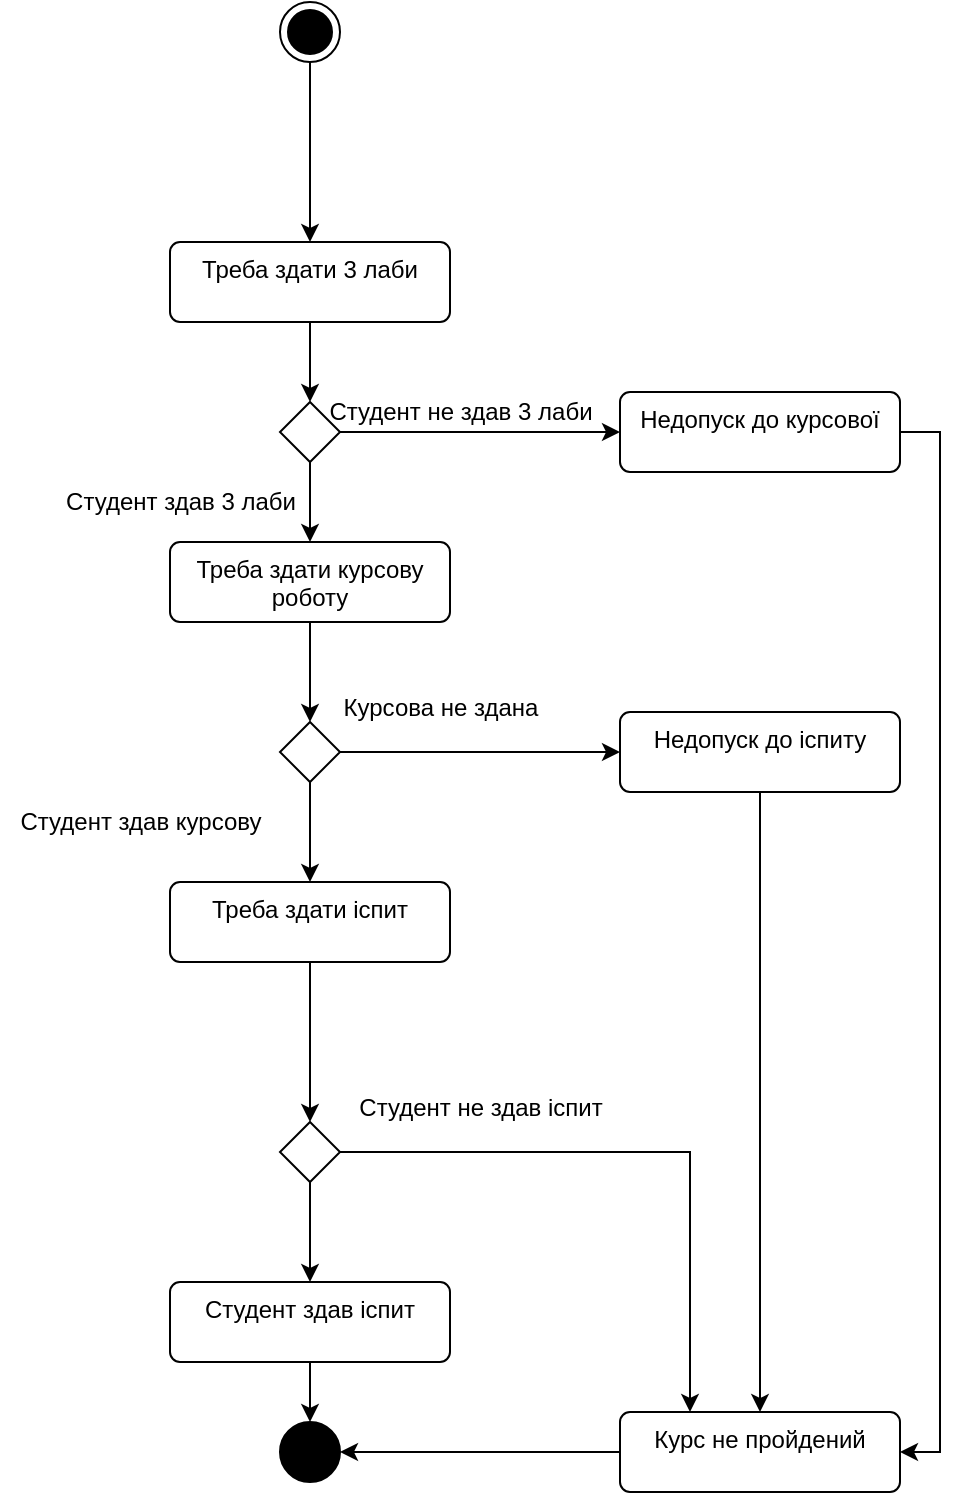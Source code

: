 <mxfile version="24.7.16">
  <diagram name="Page-1" id="n2VZodYZI8fAilJX40TP">
    <mxGraphModel dx="1213" dy="627" grid="1" gridSize="10" guides="1" tooltips="1" connect="1" arrows="1" fold="1" page="1" pageScale="1" pageWidth="850" pageHeight="1100" math="0" shadow="0">
      <root>
        <mxCell id="0" />
        <mxCell id="1" parent="0" />
        <mxCell id="KdwQoG4lKh0HO_5XegPW-9" style="edgeStyle=orthogonalEdgeStyle;rounded=0;orthogonalLoop=1;jettySize=auto;html=1;exitX=0.5;exitY=1;exitDx=0;exitDy=0;entryX=0.5;entryY=0;entryDx=0;entryDy=0;" edge="1" parent="1" source="KdwQoG4lKh0HO_5XegPW-4" target="KdwQoG4lKh0HO_5XegPW-6">
          <mxGeometry relative="1" as="geometry" />
        </mxCell>
        <mxCell id="KdwQoG4lKh0HO_5XegPW-4" value="" style="ellipse;html=1;shape=endState;fillColor=strokeColor;" vertex="1" parent="1">
          <mxGeometry x="350" y="30" width="30" height="30" as="geometry" />
        </mxCell>
        <mxCell id="KdwQoG4lKh0HO_5XegPW-5" value="" style="ellipse;fillColor=strokeColor;html=1;" vertex="1" parent="1">
          <mxGeometry x="350" y="740" width="30" height="30" as="geometry" />
        </mxCell>
        <mxCell id="KdwQoG4lKh0HO_5XegPW-11" style="edgeStyle=orthogonalEdgeStyle;rounded=0;orthogonalLoop=1;jettySize=auto;html=1;exitX=0.5;exitY=1;exitDx=0;exitDy=0;entryX=0.5;entryY=0;entryDx=0;entryDy=0;" edge="1" parent="1" source="KdwQoG4lKh0HO_5XegPW-6" target="KdwQoG4lKh0HO_5XegPW-10">
          <mxGeometry relative="1" as="geometry" />
        </mxCell>
        <mxCell id="KdwQoG4lKh0HO_5XegPW-6" value="Треба здати 3 лаби" style="html=1;align=center;verticalAlign=top;rounded=1;absoluteArcSize=1;arcSize=10;dashed=0;whiteSpace=wrap;" vertex="1" parent="1">
          <mxGeometry x="295" y="150" width="140" height="40" as="geometry" />
        </mxCell>
        <mxCell id="KdwQoG4lKh0HO_5XegPW-22" style="edgeStyle=orthogonalEdgeStyle;rounded=0;orthogonalLoop=1;jettySize=auto;html=1;exitX=0.5;exitY=1;exitDx=0;exitDy=0;entryX=0.5;entryY=0;entryDx=0;entryDy=0;" edge="1" parent="1" source="KdwQoG4lKh0HO_5XegPW-7" target="KdwQoG4lKh0HO_5XegPW-20">
          <mxGeometry relative="1" as="geometry" />
        </mxCell>
        <mxCell id="KdwQoG4lKh0HO_5XegPW-7" value="Треба здати курсову роботу" style="html=1;align=center;verticalAlign=top;rounded=1;absoluteArcSize=1;arcSize=10;dashed=0;whiteSpace=wrap;" vertex="1" parent="1">
          <mxGeometry x="295" y="300" width="140" height="40" as="geometry" />
        </mxCell>
        <mxCell id="KdwQoG4lKh0HO_5XegPW-34" style="edgeStyle=orthogonalEdgeStyle;rounded=0;orthogonalLoop=1;jettySize=auto;html=1;exitX=0.5;exitY=1;exitDx=0;exitDy=0;entryX=0.5;entryY=0;entryDx=0;entryDy=0;" edge="1" parent="1" source="KdwQoG4lKh0HO_5XegPW-8" target="KdwQoG4lKh0HO_5XegPW-33">
          <mxGeometry relative="1" as="geometry" />
        </mxCell>
        <mxCell id="KdwQoG4lKh0HO_5XegPW-8" value="Треба здати іспит" style="html=1;align=center;verticalAlign=top;rounded=1;absoluteArcSize=1;arcSize=10;dashed=0;whiteSpace=wrap;" vertex="1" parent="1">
          <mxGeometry x="295" y="470" width="140" height="40" as="geometry" />
        </mxCell>
        <mxCell id="KdwQoG4lKh0HO_5XegPW-12" style="edgeStyle=orthogonalEdgeStyle;rounded=0;orthogonalLoop=1;jettySize=auto;html=1;exitX=1;exitY=0.5;exitDx=0;exitDy=0;" edge="1" parent="1" source="KdwQoG4lKh0HO_5XegPW-10">
          <mxGeometry relative="1" as="geometry">
            <mxPoint x="520" y="245" as="targetPoint" />
          </mxGeometry>
        </mxCell>
        <mxCell id="KdwQoG4lKh0HO_5XegPW-13" style="edgeStyle=orthogonalEdgeStyle;rounded=0;orthogonalLoop=1;jettySize=auto;html=1;exitX=0.5;exitY=1;exitDx=0;exitDy=0;entryX=0.5;entryY=0;entryDx=0;entryDy=0;" edge="1" parent="1" source="KdwQoG4lKh0HO_5XegPW-10" target="KdwQoG4lKh0HO_5XegPW-7">
          <mxGeometry relative="1" as="geometry" />
        </mxCell>
        <mxCell id="KdwQoG4lKh0HO_5XegPW-10" value="" style="rhombus;whiteSpace=wrap;html=1;" vertex="1" parent="1">
          <mxGeometry x="350" y="230" width="30" height="30" as="geometry" />
        </mxCell>
        <mxCell id="KdwQoG4lKh0HO_5XegPW-14" value="Студент здав 3 лаби" style="text;html=1;align=center;verticalAlign=middle;resizable=0;points=[];autosize=1;strokeColor=none;fillColor=none;" vertex="1" parent="1">
          <mxGeometry x="230" y="265" width="140" height="30" as="geometry" />
        </mxCell>
        <mxCell id="KdwQoG4lKh0HO_5XegPW-15" value="Студент не здав 3 лаби" style="text;html=1;align=center;verticalAlign=middle;resizable=0;points=[];autosize=1;strokeColor=none;fillColor=none;" vertex="1" parent="1">
          <mxGeometry x="360" y="220" width="160" height="30" as="geometry" />
        </mxCell>
        <mxCell id="KdwQoG4lKh0HO_5XegPW-29" style="edgeStyle=orthogonalEdgeStyle;rounded=0;orthogonalLoop=1;jettySize=auto;html=1;exitX=1;exitY=0.5;exitDx=0;exitDy=0;entryX=1;entryY=0.5;entryDx=0;entryDy=0;" edge="1" parent="1" source="KdwQoG4lKh0HO_5XegPW-16" target="KdwQoG4lKh0HO_5XegPW-24">
          <mxGeometry relative="1" as="geometry" />
        </mxCell>
        <mxCell id="KdwQoG4lKh0HO_5XegPW-16" value="Недопуск до курсової" style="html=1;align=center;verticalAlign=top;rounded=1;absoluteArcSize=1;arcSize=10;dashed=0;whiteSpace=wrap;" vertex="1" parent="1">
          <mxGeometry x="520" y="225" width="140" height="40" as="geometry" />
        </mxCell>
        <mxCell id="KdwQoG4lKh0HO_5XegPW-23" style="edgeStyle=orthogonalEdgeStyle;rounded=0;orthogonalLoop=1;jettySize=auto;html=1;exitX=0.5;exitY=1;exitDx=0;exitDy=0;entryX=0.5;entryY=0;entryDx=0;entryDy=0;" edge="1" parent="1" source="KdwQoG4lKh0HO_5XegPW-20" target="KdwQoG4lKh0HO_5XegPW-8">
          <mxGeometry relative="1" as="geometry" />
        </mxCell>
        <mxCell id="KdwQoG4lKh0HO_5XegPW-25" style="edgeStyle=orthogonalEdgeStyle;rounded=0;orthogonalLoop=1;jettySize=auto;html=1;exitX=1;exitY=0.5;exitDx=0;exitDy=0;entryX=0;entryY=0.5;entryDx=0;entryDy=0;" edge="1" parent="1" source="KdwQoG4lKh0HO_5XegPW-20" target="KdwQoG4lKh0HO_5XegPW-28">
          <mxGeometry relative="1" as="geometry">
            <mxPoint x="510" y="405" as="targetPoint" />
          </mxGeometry>
        </mxCell>
        <mxCell id="KdwQoG4lKh0HO_5XegPW-20" value="" style="rhombus;whiteSpace=wrap;html=1;" vertex="1" parent="1">
          <mxGeometry x="350" y="390" width="30" height="30" as="geometry" />
        </mxCell>
        <mxCell id="KdwQoG4lKh0HO_5XegPW-32" style="edgeStyle=orthogonalEdgeStyle;rounded=0;orthogonalLoop=1;jettySize=auto;html=1;exitX=0;exitY=0.5;exitDx=0;exitDy=0;entryX=1;entryY=0.5;entryDx=0;entryDy=0;" edge="1" parent="1" source="KdwQoG4lKh0HO_5XegPW-24" target="KdwQoG4lKh0HO_5XegPW-5">
          <mxGeometry relative="1" as="geometry" />
        </mxCell>
        <mxCell id="KdwQoG4lKh0HO_5XegPW-24" value="Курс не пройдений" style="html=1;align=center;verticalAlign=top;rounded=1;absoluteArcSize=1;arcSize=10;dashed=0;whiteSpace=wrap;" vertex="1" parent="1">
          <mxGeometry x="520" y="735" width="140" height="40" as="geometry" />
        </mxCell>
        <mxCell id="KdwQoG4lKh0HO_5XegPW-26" value="Курсова не здана" style="text;html=1;align=center;verticalAlign=middle;resizable=0;points=[];autosize=1;strokeColor=none;fillColor=none;" vertex="1" parent="1">
          <mxGeometry x="370" y="368" width="120" height="30" as="geometry" />
        </mxCell>
        <mxCell id="KdwQoG4lKh0HO_5XegPW-27" value="Студент здав курсову" style="text;html=1;align=center;verticalAlign=middle;resizable=0;points=[];autosize=1;strokeColor=none;fillColor=none;" vertex="1" parent="1">
          <mxGeometry x="210" y="425" width="140" height="30" as="geometry" />
        </mxCell>
        <mxCell id="KdwQoG4lKh0HO_5XegPW-30" style="edgeStyle=orthogonalEdgeStyle;rounded=0;orthogonalLoop=1;jettySize=auto;html=1;exitX=0.5;exitY=1;exitDx=0;exitDy=0;entryX=0.5;entryY=0;entryDx=0;entryDy=0;" edge="1" parent="1" source="KdwQoG4lKh0HO_5XegPW-28" target="KdwQoG4lKh0HO_5XegPW-24">
          <mxGeometry relative="1" as="geometry" />
        </mxCell>
        <mxCell id="KdwQoG4lKh0HO_5XegPW-28" value="Недопуск до іспиту" style="html=1;align=center;verticalAlign=top;rounded=1;absoluteArcSize=1;arcSize=10;dashed=0;whiteSpace=wrap;" vertex="1" parent="1">
          <mxGeometry x="520" y="385" width="140" height="40" as="geometry" />
        </mxCell>
        <mxCell id="KdwQoG4lKh0HO_5XegPW-37" style="edgeStyle=orthogonalEdgeStyle;rounded=0;orthogonalLoop=1;jettySize=auto;html=1;exitX=1;exitY=0.5;exitDx=0;exitDy=0;entryX=0.25;entryY=0;entryDx=0;entryDy=0;" edge="1" parent="1" source="KdwQoG4lKh0HO_5XegPW-33" target="KdwQoG4lKh0HO_5XegPW-24">
          <mxGeometry relative="1" as="geometry" />
        </mxCell>
        <mxCell id="KdwQoG4lKh0HO_5XegPW-39" style="edgeStyle=orthogonalEdgeStyle;rounded=0;orthogonalLoop=1;jettySize=auto;html=1;exitX=0.5;exitY=1;exitDx=0;exitDy=0;" edge="1" parent="1" source="KdwQoG4lKh0HO_5XegPW-33">
          <mxGeometry relative="1" as="geometry">
            <mxPoint x="365" y="670" as="targetPoint" />
          </mxGeometry>
        </mxCell>
        <mxCell id="KdwQoG4lKh0HO_5XegPW-33" value="" style="rhombus;whiteSpace=wrap;html=1;" vertex="1" parent="1">
          <mxGeometry x="350" y="590" width="30" height="30" as="geometry" />
        </mxCell>
        <mxCell id="KdwQoG4lKh0HO_5XegPW-38" value="Студент не здав іспит" style="text;html=1;align=center;verticalAlign=middle;resizable=0;points=[];autosize=1;strokeColor=none;fillColor=none;" vertex="1" parent="1">
          <mxGeometry x="375" y="568" width="150" height="30" as="geometry" />
        </mxCell>
        <mxCell id="KdwQoG4lKh0HO_5XegPW-42" style="edgeStyle=orthogonalEdgeStyle;rounded=0;orthogonalLoop=1;jettySize=auto;html=1;exitX=0.5;exitY=1;exitDx=0;exitDy=0;entryX=0.5;entryY=0;entryDx=0;entryDy=0;" edge="1" parent="1" source="KdwQoG4lKh0HO_5XegPW-41" target="KdwQoG4lKh0HO_5XegPW-5">
          <mxGeometry relative="1" as="geometry" />
        </mxCell>
        <mxCell id="KdwQoG4lKh0HO_5XegPW-41" value="Студент здав іспит" style="html=1;align=center;verticalAlign=top;rounded=1;absoluteArcSize=1;arcSize=10;dashed=0;whiteSpace=wrap;" vertex="1" parent="1">
          <mxGeometry x="295" y="670" width="140" height="40" as="geometry" />
        </mxCell>
      </root>
    </mxGraphModel>
  </diagram>
</mxfile>
